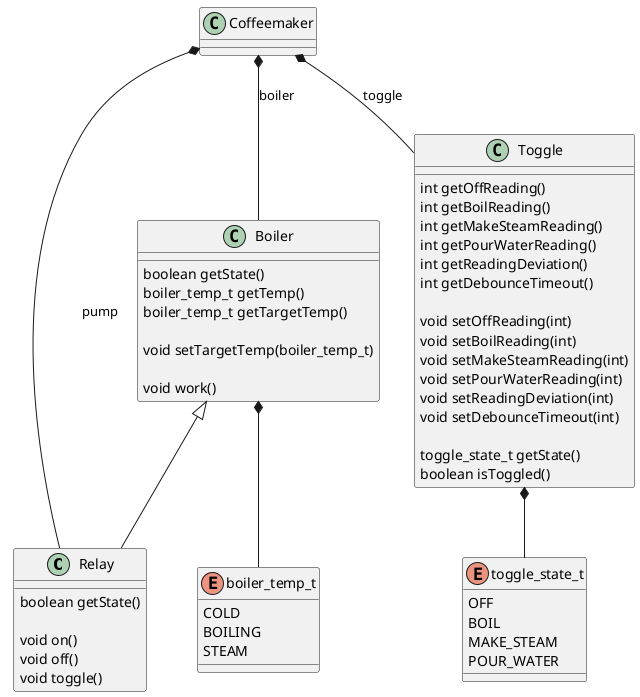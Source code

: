 @startuml Class

class Relay
{
    boolean getState()

    void on()
    void off()
    void toggle()
}

enum boiler_temp_t
{
    COLD
    BOILING
    STEAM
}

class Boiler
{
    boolean getState()
    boiler_temp_t getTemp()
    boiler_temp_t getTargetTemp()

    void setTargetTemp(boiler_temp_t)

    void work()
}

enum toggle_state_t
{
    OFF
    BOIL
    MAKE_STEAM
    POUR_WATER
}

class Toggle
{
    int getOffReading()
    int getBoilReading()
    int getMakeSteamReading()
    int getPourWaterReading()
    int getReadingDeviation()
    int getDebounceTimeout()

    void setOffReading(int)
    void setBoilReading(int)
    void setMakeSteamReading(int)
    void setPourWaterReading(int)
    void setReadingDeviation(int)
    void setDebounceTimeout(int)

    toggle_state_t getState()
    boolean isToggled()
}

class Coffeemaker
{
}

Boiler <|-- Relay
Boiler *-- boiler_temp_t

Toggle *-- toggle_state_t

Coffeemaker *-- Relay: pump
Coffeemaker *-- Boiler: boiler
Coffeemaker *-- Toggle: toggle

@enduml

